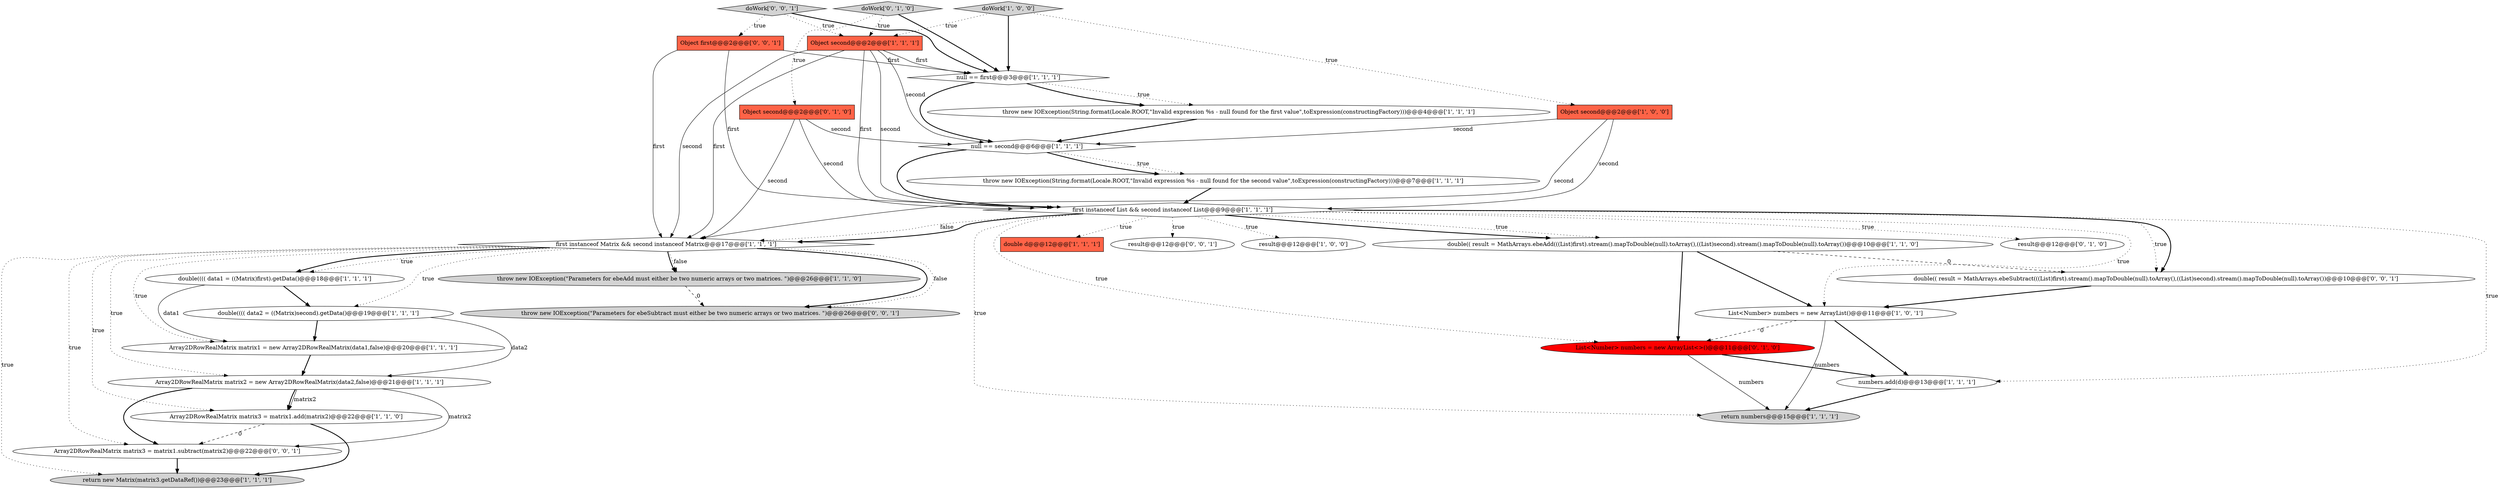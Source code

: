digraph {
3 [style = filled, label = "double(( result = MathArrays.ebeAdd(((List)first).stream().mapToDouble(null).toArray(),((List)second).stream().mapToDouble(null).toArray())@@@10@@@['1', '1', '0']", fillcolor = white, shape = ellipse image = "AAA0AAABBB1BBB"];
31 [style = filled, label = "Array2DRowRealMatrix matrix3 = matrix1.subtract(matrix2)@@@22@@@['0', '0', '1']", fillcolor = white, shape = ellipse image = "AAA0AAABBB3BBB"];
14 [style = filled, label = "first instanceof Matrix && second instanceof Matrix@@@17@@@['1', '1', '1']", fillcolor = white, shape = diamond image = "AAA0AAABBB1BBB"];
4 [style = filled, label = "throw new IOException(\"Parameters for ebeAdd must either be two numeric arrays or two matrices. \")@@@26@@@['1', '1', '0']", fillcolor = lightgray, shape = ellipse image = "AAA0AAABBB1BBB"];
21 [style = filled, label = "Object second@@@2@@@['1', '1', '1']", fillcolor = tomato, shape = box image = "AAA0AAABBB1BBB"];
24 [style = filled, label = "doWork['0', '1', '0']", fillcolor = lightgray, shape = diamond image = "AAA0AAABBB2BBB"];
11 [style = filled, label = "double(((( data1 = ((Matrix)first).getData()@@@18@@@['1', '1', '1']", fillcolor = white, shape = ellipse image = "AAA0AAABBB1BBB"];
30 [style = filled, label = "double(( result = MathArrays.ebeSubtract(((List)first).stream().mapToDouble(null).toArray(),((List)second).stream().mapToDouble(null).toArray())@@@10@@@['0', '0', '1']", fillcolor = white, shape = ellipse image = "AAA0AAABBB3BBB"];
9 [style = filled, label = "doWork['1', '0', '0']", fillcolor = lightgray, shape = diamond image = "AAA0AAABBB1BBB"];
25 [style = filled, label = "List<Number> numbers = new ArrayList<>()@@@11@@@['0', '1', '0']", fillcolor = red, shape = ellipse image = "AAA1AAABBB2BBB"];
7 [style = filled, label = "double(((( data2 = ((Matrix)second).getData()@@@19@@@['1', '1', '1']", fillcolor = white, shape = ellipse image = "AAA0AAABBB1BBB"];
17 [style = filled, label = "double d@@@12@@@['1', '1', '1']", fillcolor = tomato, shape = box image = "AAA0AAABBB1BBB"];
8 [style = filled, label = "null == second@@@6@@@['1', '1', '1']", fillcolor = white, shape = diamond image = "AAA0AAABBB1BBB"];
26 [style = filled, label = "result@@@12@@@['0', '0', '1']", fillcolor = white, shape = ellipse image = "AAA0AAABBB3BBB"];
6 [style = filled, label = "Array2DRowRealMatrix matrix3 = matrix1.add(matrix2)@@@22@@@['1', '1', '0']", fillcolor = white, shape = ellipse image = "AAA0AAABBB1BBB"];
22 [style = filled, label = "Object second@@@2@@@['0', '1', '0']", fillcolor = tomato, shape = box image = "AAA0AAABBB2BBB"];
16 [style = filled, label = "Object second@@@2@@@['1', '0', '0']", fillcolor = tomato, shape = box image = "AAA0AAABBB1BBB"];
1 [style = filled, label = "result@@@12@@@['1', '0', '0']", fillcolor = white, shape = ellipse image = "AAA0AAABBB1BBB"];
28 [style = filled, label = "Object first@@@2@@@['0', '0', '1']", fillcolor = tomato, shape = box image = "AAA0AAABBB3BBB"];
29 [style = filled, label = "throw new IOException(\"Parameters for ebeSubtract must either be two numeric arrays or two matrices. \")@@@26@@@['0', '0', '1']", fillcolor = lightgray, shape = ellipse image = "AAA0AAABBB3BBB"];
18 [style = filled, label = "return numbers@@@15@@@['1', '1', '1']", fillcolor = lightgray, shape = ellipse image = "AAA0AAABBB1BBB"];
23 [style = filled, label = "result@@@12@@@['0', '1', '0']", fillcolor = white, shape = ellipse image = "AAA0AAABBB2BBB"];
0 [style = filled, label = "List<Number> numbers = new ArrayList()@@@11@@@['1', '0', '1']", fillcolor = white, shape = ellipse image = "AAA0AAABBB1BBB"];
19 [style = filled, label = "throw new IOException(String.format(Locale.ROOT,\"Invalid expression %s - null found for the second value\",toExpression(constructingFactory)))@@@7@@@['1', '1', '1']", fillcolor = white, shape = ellipse image = "AAA0AAABBB1BBB"];
10 [style = filled, label = "numbers.add(d)@@@13@@@['1', '1', '1']", fillcolor = white, shape = ellipse image = "AAA0AAABBB1BBB"];
15 [style = filled, label = "return new Matrix(matrix3.getDataRef())@@@23@@@['1', '1', '1']", fillcolor = lightgray, shape = ellipse image = "AAA0AAABBB1BBB"];
20 [style = filled, label = "throw new IOException(String.format(Locale.ROOT,\"Invalid expression %s - null found for the first value\",toExpression(constructingFactory)))@@@4@@@['1', '1', '1']", fillcolor = white, shape = ellipse image = "AAA0AAABBB1BBB"];
5 [style = filled, label = "null == first@@@3@@@['1', '1', '1']", fillcolor = white, shape = diamond image = "AAA0AAABBB1BBB"];
27 [style = filled, label = "doWork['0', '0', '1']", fillcolor = lightgray, shape = diamond image = "AAA0AAABBB3BBB"];
12 [style = filled, label = "Array2DRowRealMatrix matrix2 = new Array2DRowRealMatrix(data2,false)@@@21@@@['1', '1', '1']", fillcolor = white, shape = ellipse image = "AAA0AAABBB1BBB"];
2 [style = filled, label = "first instanceof List && second instanceof List@@@9@@@['1', '1', '1']", fillcolor = white, shape = diamond image = "AAA0AAABBB1BBB"];
13 [style = filled, label = "Array2DRowRealMatrix matrix1 = new Array2DRowRealMatrix(data1,false)@@@20@@@['1', '1', '1']", fillcolor = white, shape = ellipse image = "AAA0AAABBB1BBB"];
2->3 [style = dotted, label="true"];
21->14 [style = solid, label="second"];
7->13 [style = bold, label=""];
10->18 [style = bold, label=""];
5->8 [style = bold, label=""];
25->18 [style = solid, label="numbers"];
3->30 [style = dashed, label="0"];
2->0 [style = dotted, label="true"];
14->12 [style = dotted, label="true"];
5->20 [style = bold, label=""];
22->8 [style = solid, label="second"];
12->31 [style = solid, label="matrix2"];
16->14 [style = solid, label="second"];
2->14 [style = dotted, label="false"];
28->2 [style = solid, label="first"];
8->19 [style = bold, label=""];
3->25 [style = bold, label=""];
2->3 [style = bold, label=""];
2->17 [style = dotted, label="true"];
21->2 [style = solid, label="first"];
7->12 [style = solid, label="data2"];
2->23 [style = dotted, label="true"];
6->31 [style = dashed, label="0"];
2->30 [style = dotted, label="true"];
16->8 [style = solid, label="second"];
19->2 [style = bold, label=""];
21->2 [style = solid, label="second"];
27->21 [style = dotted, label="true"];
9->21 [style = dotted, label="true"];
2->18 [style = dotted, label="true"];
12->6 [style = bold, label=""];
31->15 [style = bold, label=""];
0->18 [style = solid, label="numbers"];
22->14 [style = solid, label="second"];
14->13 [style = dotted, label="true"];
3->0 [style = bold, label=""];
6->15 [style = bold, label=""];
24->5 [style = bold, label=""];
2->25 [style = dotted, label="true"];
27->28 [style = dotted, label="true"];
14->15 [style = dotted, label="true"];
12->6 [style = solid, label="matrix2"];
20->8 [style = bold, label=""];
0->10 [style = bold, label=""];
22->2 [style = solid, label="second"];
13->12 [style = bold, label=""];
0->25 [style = dashed, label="0"];
8->2 [style = bold, label=""];
21->8 [style = solid, label="second"];
2->1 [style = dotted, label="true"];
24->22 [style = dotted, label="true"];
2->14 [style = bold, label=""];
14->7 [style = dotted, label="true"];
14->29 [style = bold, label=""];
9->5 [style = bold, label=""];
2->26 [style = dotted, label="true"];
5->20 [style = dotted, label="true"];
11->13 [style = solid, label="data1"];
14->11 [style = dotted, label="true"];
14->31 [style = dotted, label="true"];
21->5 [style = solid, label="first"];
25->10 [style = bold, label=""];
14->29 [style = dotted, label="false"];
30->0 [style = bold, label=""];
27->5 [style = bold, label=""];
9->16 [style = dotted, label="true"];
4->29 [style = dashed, label="0"];
2->30 [style = bold, label=""];
28->5 [style = solid, label="first"];
16->2 [style = solid, label="second"];
14->4 [style = dotted, label="false"];
24->21 [style = dotted, label="true"];
21->14 [style = solid, label="first"];
14->11 [style = bold, label=""];
12->31 [style = bold, label=""];
11->7 [style = bold, label=""];
28->14 [style = solid, label="first"];
8->19 [style = dotted, label="true"];
2->10 [style = dotted, label="true"];
14->4 [style = bold, label=""];
14->6 [style = dotted, label="true"];
}
